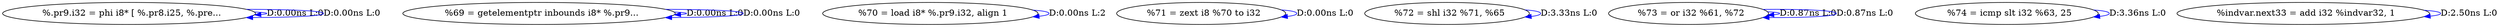 digraph {
Node0x3106a20[label="  %.pr9.i32 = phi i8* [ %.pr8.i25, %.pre..."];
Node0x3106a20 -> Node0x3106a20[label="D:0.00ns L:0",color=blue];
Node0x3106a20 -> Node0x3106a20[label="D:0.00ns L:0",color=blue];
Node0x3106b00[label="  %69 = getelementptr inbounds i8* %.pr9..."];
Node0x3106b00 -> Node0x3106b00[label="D:0.00ns L:0",color=blue];
Node0x3106b00 -> Node0x3106b00[label="D:0.00ns L:0",color=blue];
Node0x3106c20[label="  %70 = load i8* %.pr9.i32, align 1"];
Node0x3106c20 -> Node0x3106c20[label="D:0.00ns L:2",color=blue];
Node0x3106d00[label="  %71 = zext i8 %70 to i32"];
Node0x3106d00 -> Node0x3106d00[label="D:0.00ns L:0",color=blue];
Node0x3106de0[label="  %72 = shl i32 %71, %65"];
Node0x3106de0 -> Node0x3106de0[label="D:3.33ns L:0",color=blue];
Node0x3106ec0[label="  %73 = or i32 %61, %72"];
Node0x3106ec0 -> Node0x3106ec0[label="D:0.87ns L:0",color=blue];
Node0x3106ec0 -> Node0x3106ec0[label="D:0.87ns L:0",color=blue];
Node0x3106fa0[label="  %74 = icmp slt i32 %63, 25"];
Node0x3106fa0 -> Node0x3106fa0[label="D:3.36ns L:0",color=blue];
Node0x3107080[label="  %indvar.next33 = add i32 %indvar32, 1"];
Node0x3107080 -> Node0x3107080[label="D:2.50ns L:0",color=blue];
}
